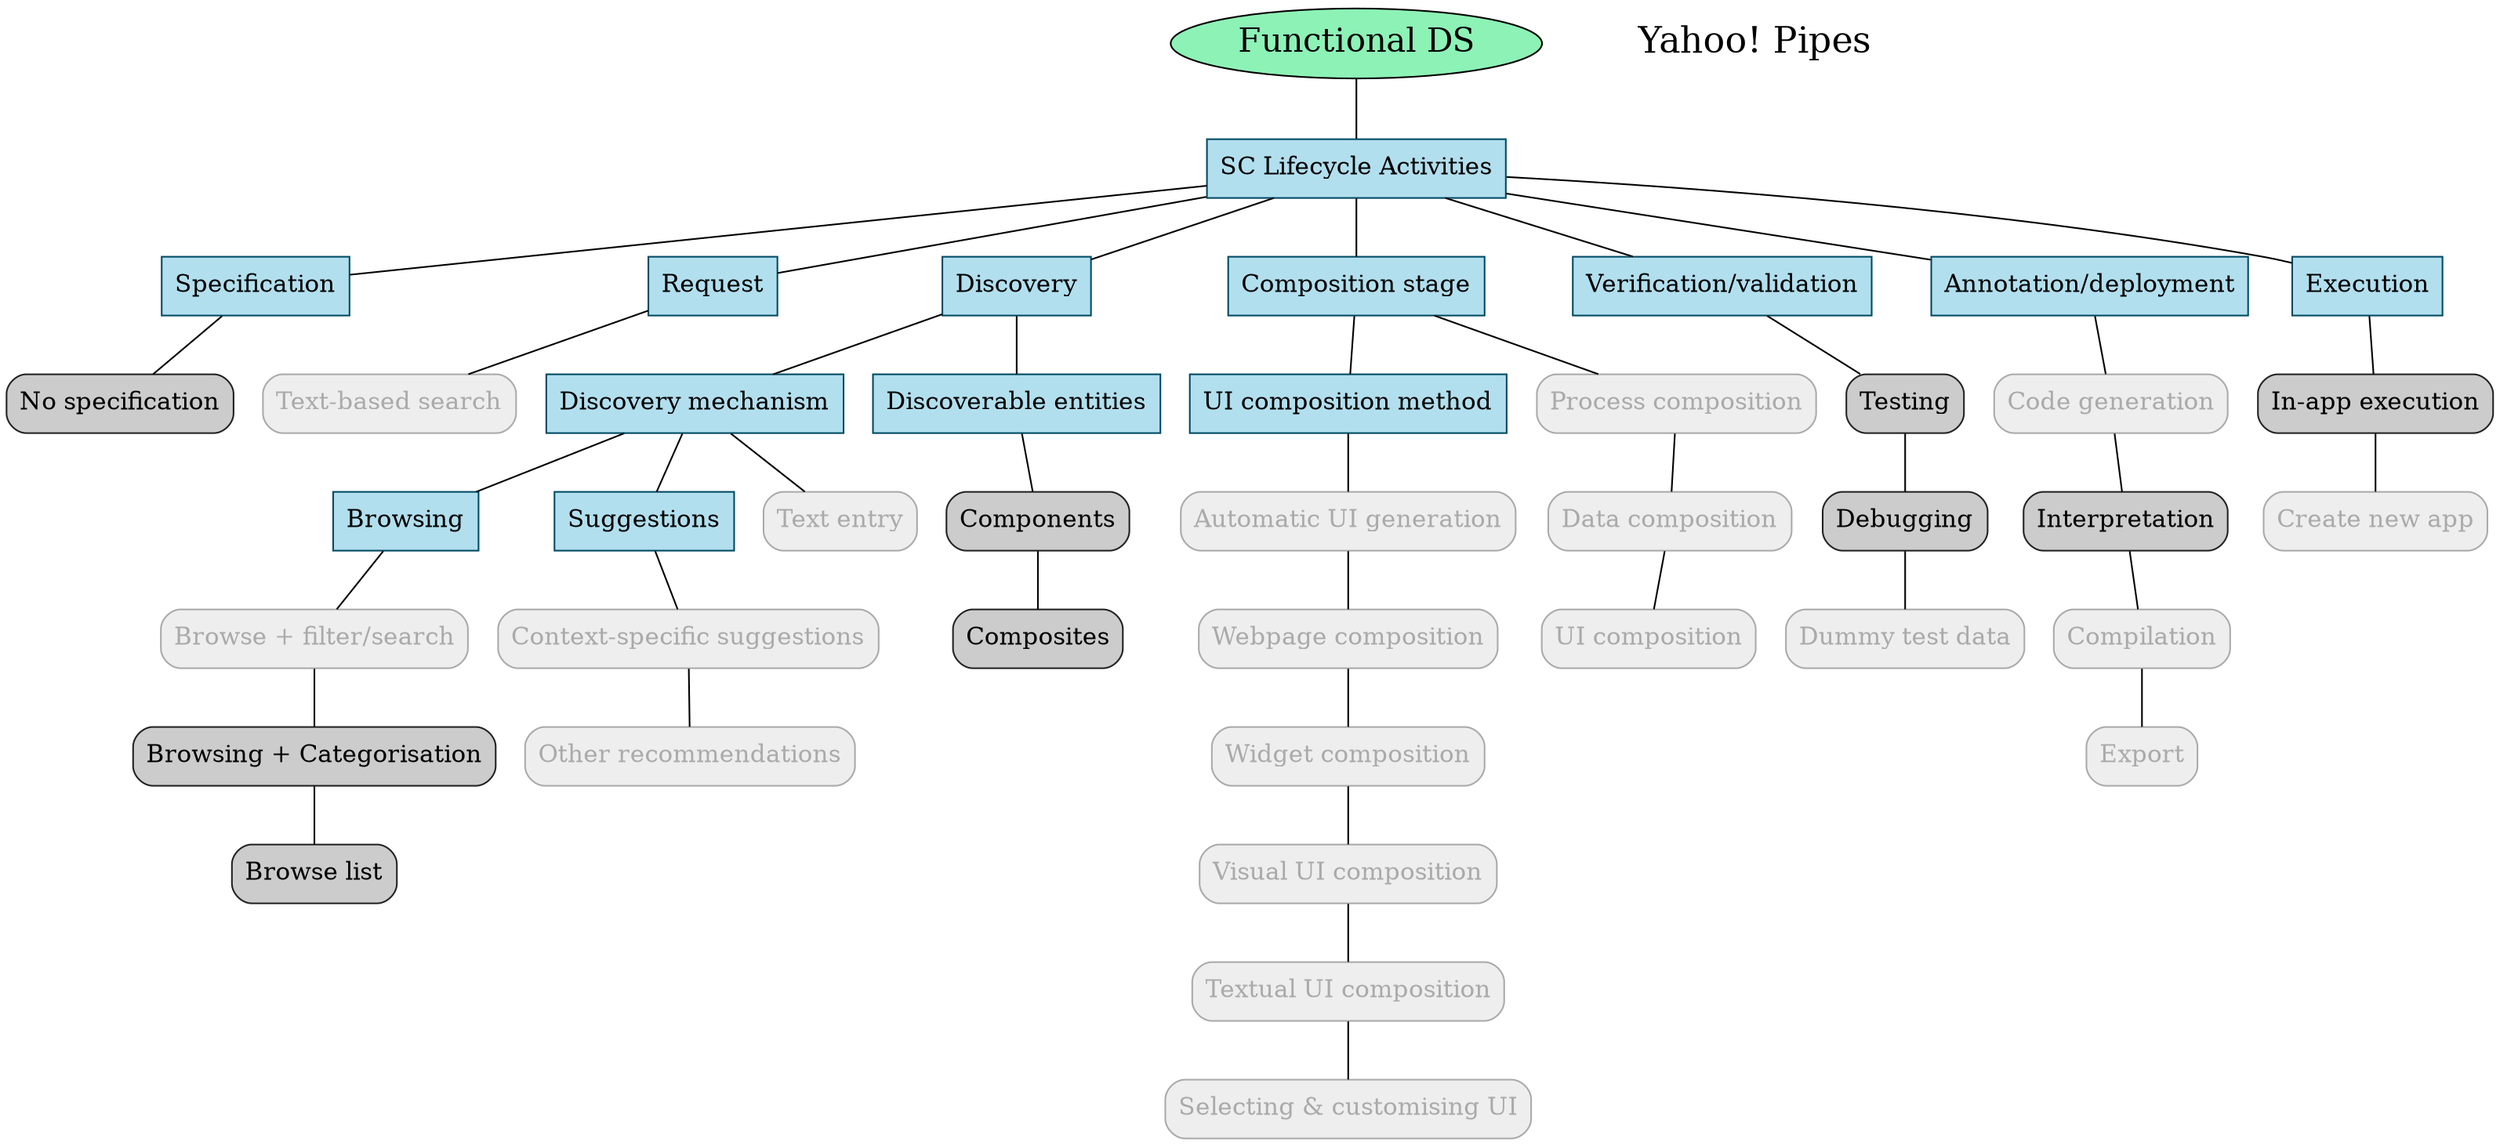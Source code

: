 digraph output {node [color="047b35",fillcolor="#8df2b6",style=filled fontsize="20"];
"Functional DS"node [color="#FFFFFF",fillcolor="#FFFFFF",style=filled, fontcolor="#000000" fontsize="22"]; 
 "Yahoo! Pipes" 



node[shape=box,color="#004a63",fillcolor=lightblue2,style=filled fontsize="15"];
"SC Lifecycle Activities","Specification","Request","Discovery","Discovery mechanism","Discoverable entities","Composition stage","UI composition method","Verification/validation","Annotation/deployment","Execution","Browsing","Suggestions"

node [color="#222222", style="rounded,filled", shape=rect, fontcolor="#000000", fillcolor="#CCCCCC"];
"Browsing + Categorisation","Components","Composites","Testing","Debugging","Interpretation","No specification","In-app execution","Browse list"

node [color="#AAAAAA", style="rounded,filled", shape=rect, fontcolor="#AAAAAA", fillcolor="#EEEEEE"];
"Text-based search","Browse + filter/search","Process composition","Data composition","Automatic UI generation","Webpage composition","Widget composition","Visual UI composition","Textual UI composition","Code generation","Compilation","Export","Create new app","Dummy test data","Context-specific suggestions","Other recommendations","Text entry","Selecting & customising UI","UI composition"



"Functional DS"->"SC Lifecycle Activities" [arrowhead=none]
"SC Lifecycle Activities"->"Specification" [arrowhead=none]
"SC Lifecycle Activities"->"Request" [arrowhead=none]
"SC Lifecycle Activities"->"Discovery" [arrowhead=none]
"Discovery"->"Discovery mechanism" [arrowhead=none]
"Discovery"->"Discoverable entities" [arrowhead=none]
"SC Lifecycle Activities"->"Composition stage" [arrowhead=none]
"Composition stage"->"UI composition method" [arrowhead=none]
"SC Lifecycle Activities"->"Verification/validation" [arrowhead=none]
"SC Lifecycle Activities"->"Annotation/deployment" [arrowhead=none]
"SC Lifecycle Activities"->"Execution" [arrowhead=none]
"Discovery mechanism"->"Browsing" [arrowhead=none]
"Discovery mechanism"->"Suggestions" [arrowhead=none]
"Request"->"Text-based search" [arrowhead=none]
"Browsing"->"Browse + filter/search"->"Browsing + Categorisation"->"Browse list" [arrowhead=none]
"Discoverable entities"->"Components"->"Composites" [arrowhead=none]
"Composition stage"->"Process composition"->"Data composition"->"UI composition" [arrowhead=none]
"UI composition method"->"Automatic UI generation"->"Webpage composition"->"Widget composition"->"Visual UI composition"->"Textual UI composition"->"Selecting & customising UI" [arrowhead=none]
"Verification/validation"->"Testing"->"Debugging"->"Dummy test data" [arrowhead=none]
"Annotation/deployment"->"Code generation"->"Interpretation"->"Compilation"->"Export" [arrowhead=none]
"Specification"->"No specification" [arrowhead=none]
"Execution"->"In-app execution"->"Create new app" [arrowhead=none]
"Suggestions"->"Context-specific suggestions"->"Other recommendations" [arrowhead=none]
"Discovery mechanism"->"Text entry" [arrowhead=none]}